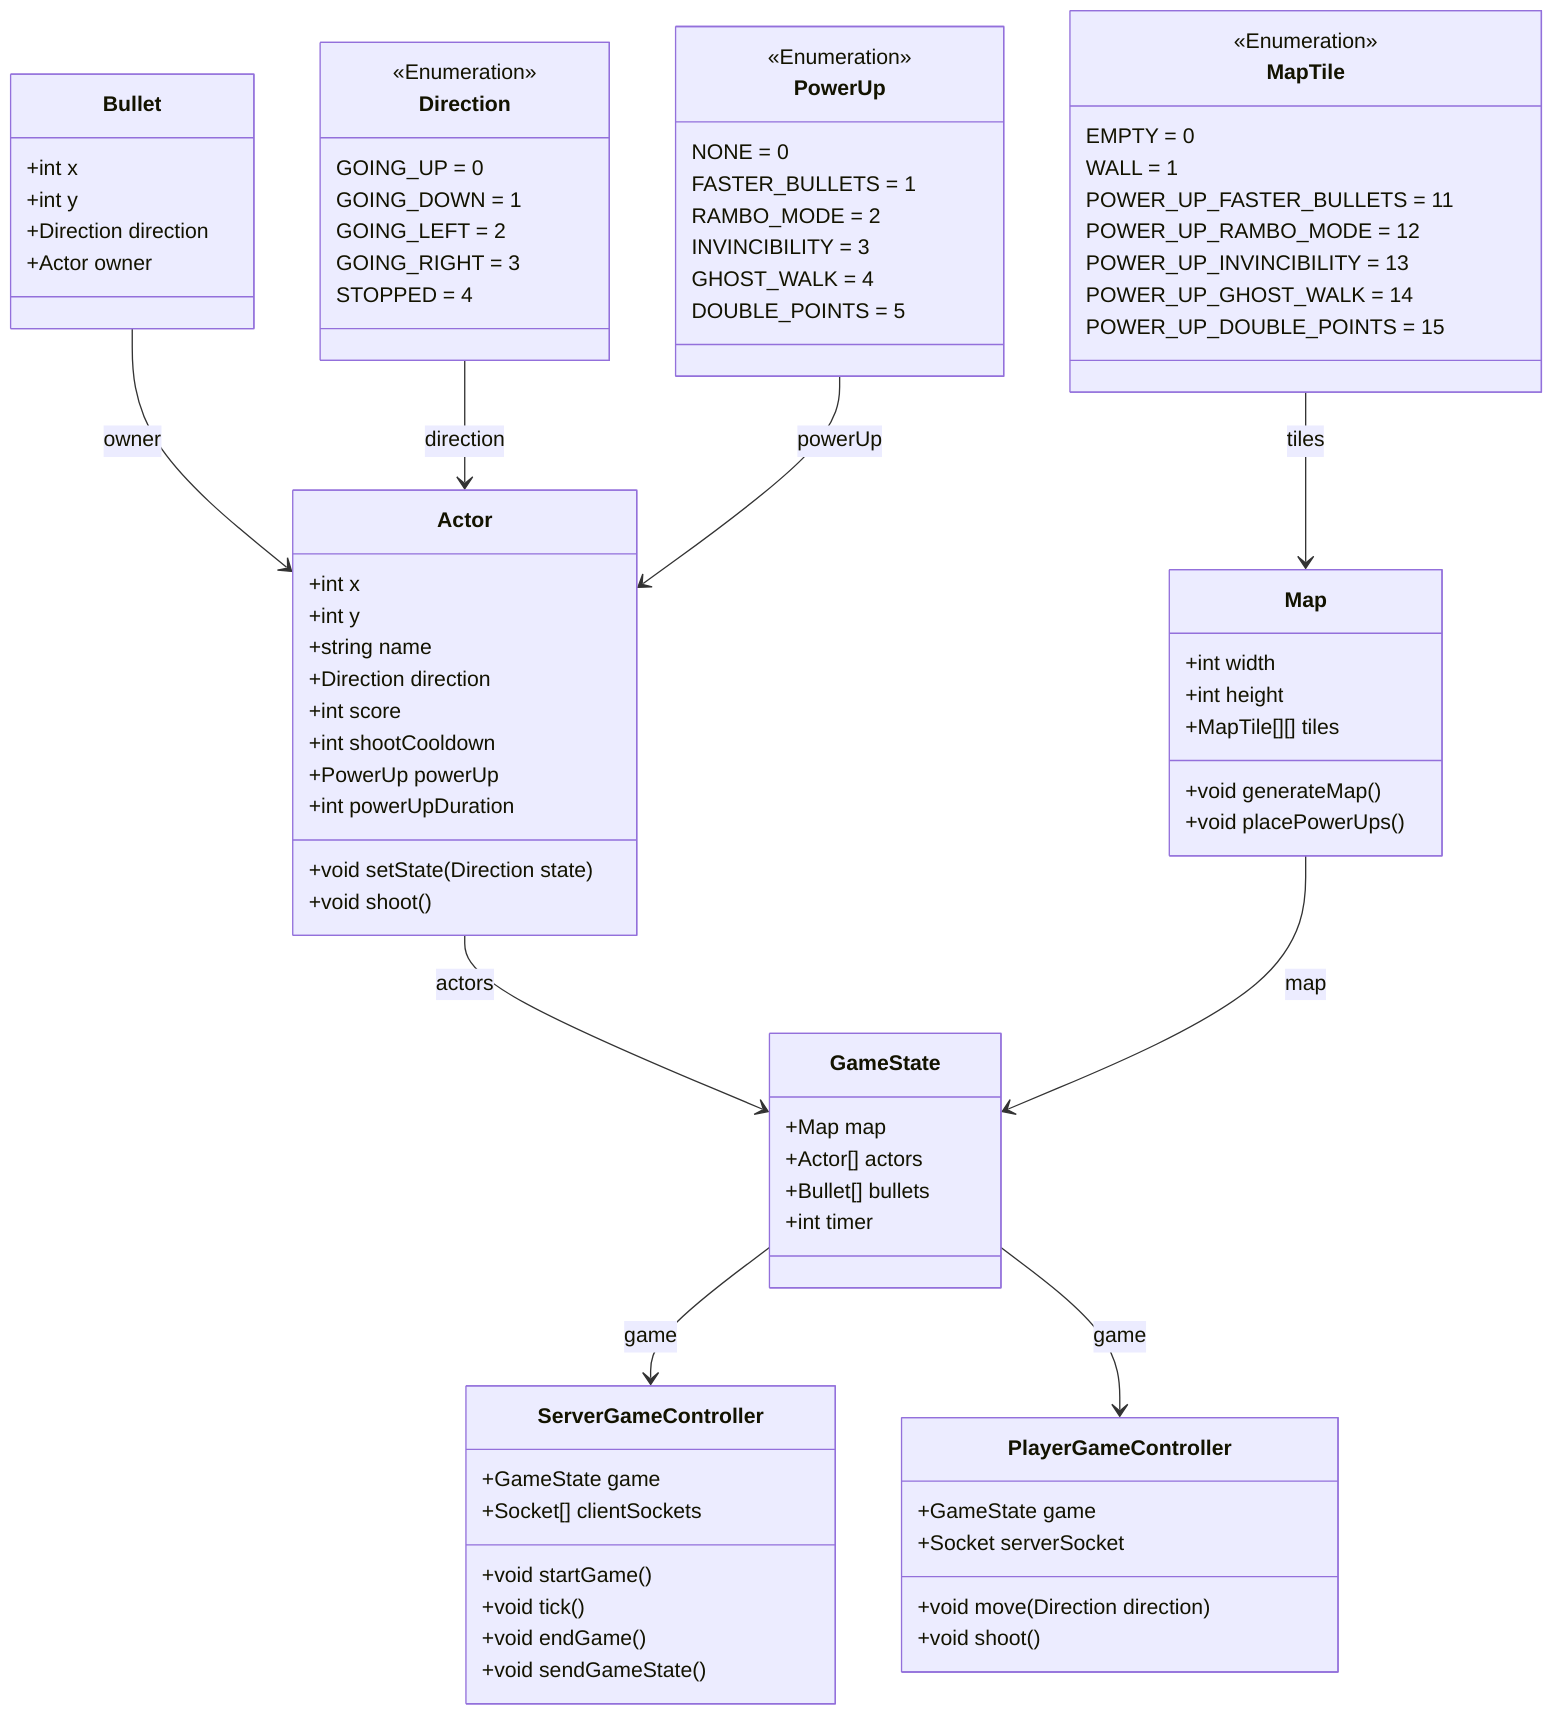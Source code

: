 classDiagram
    Bullet --> Actor : owner
    Direction --> Actor : direction
    PowerUp --> Actor : powerUp

    MapTile --> Map : tiles

    Actor --> GameState : actors
    Map --> GameState : map

    GameState --> ServerGameController : game
    GameState --> PlayerGameController : game

    class ServerGameController {
        +GameState game
        +Socket[] clientSockets
        +void startGame()
        +void tick()
        +void endGame()
        +void sendGameState()
    }

    class PlayerGameController {
        +GameState game
        +Socket serverSocket
        +void move(Direction direction)
        +void shoot()
    }

    class GameState {
        +Map map
        +Actor[] actors
        +Bullet[] bullets
        +int timer
    }

    class Actor {
        +int x
        +int y
        +string name
        +Direction direction
        +int score
        +int shootCooldown
        +PowerUp powerUp
        +int powerUpDuration
        +void setState(Direction state)
        +void shoot()
    }

    class Bullet {
        +int x
        +int y
        +Direction direction
        +Actor owner    
    }

    class Map {
        +int width
        +int height
        +MapTile[][] tiles
        +void generateMap()
        +void placePowerUps()
    }

    class Direction {
        <<Enumeration>>
        GOING_UP = 0
        GOING_DOWN = 1
        GOING_LEFT = 2
        GOING_RIGHT = 3
        STOPPED = 4
    }

    class PowerUp {
        <<Enumeration>>
        NONE = 0
        FASTER_BULLETS = 1
        RAMBO_MODE = 2
        INVINCIBILITY = 3
        GHOST_WALK = 4
        DOUBLE_POINTS = 5
    }

    class MapTile {
        <<Enumeration>>
        EMPTY = 0
        WALL = 1
        POWER_UP_FASTER_BULLETS = 11
        POWER_UP_RAMBO_MODE = 12
        POWER_UP_INVINCIBILITY = 13
        POWER_UP_GHOST_WALK = 14
        POWER_UP_DOUBLE_POINTS = 15
    }